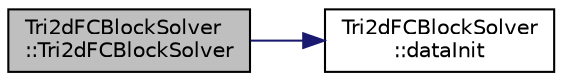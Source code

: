 digraph "Tri2dFCBlockSolver::Tri2dFCBlockSolver"
{
  edge [fontname="Helvetica",fontsize="10",labelfontname="Helvetica",labelfontsize="10"];
  node [fontname="Helvetica",fontsize="10",shape=record];
  rankdir="LR";
  Node1 [label="Tri2dFCBlockSolver\l::Tri2dFCBlockSolver",height=0.2,width=0.4,color="black", fillcolor="grey75", style="filled" fontcolor="black"];
  Node1 -> Node2 [color="midnightblue",fontsize="10",style="solid",fontname="Helvetica"];
  Node2 [label="Tri2dFCBlockSolver\l::dataInit",height=0.2,width=0.4,color="black", fillcolor="white", style="filled",URL="$classTri2dFCBlockSolver.html#aaea10d1922872496ae73a1b6165bfeda",tooltip="Provides initial values for all Tri2dFCBlockSolver data. "];
}
